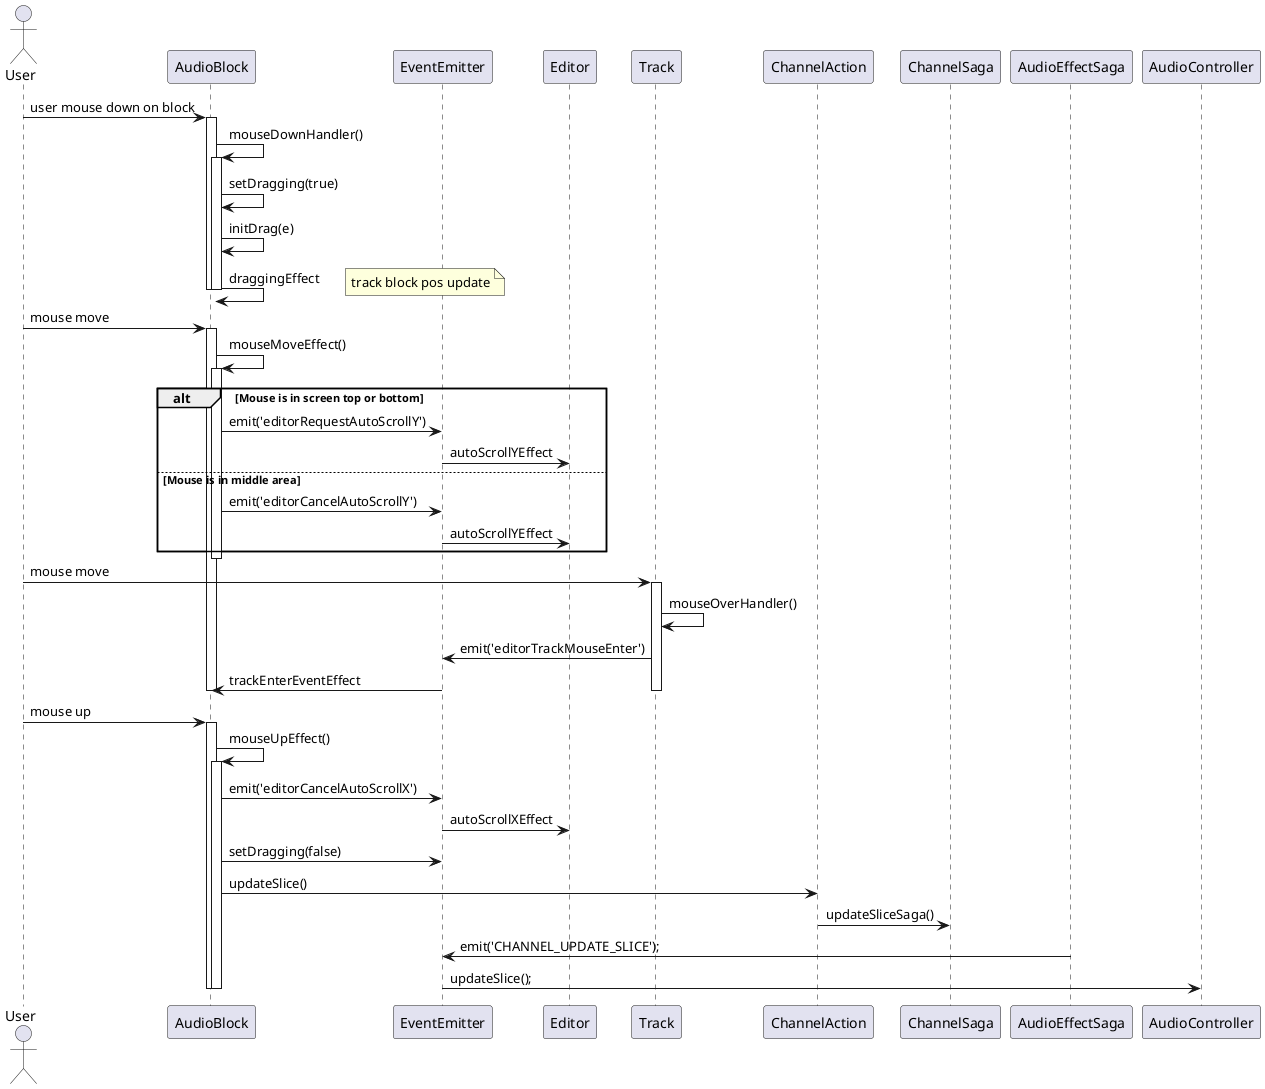 @startuml
actor User

User -> AudioBlock: user mouse down on block
activate AudioBlock
AudioBlock -> AudioBlock: mouseDownHandler()
activate AudioBlock
AudioBlock -> AudioBlock: setDragging(true)
AudioBlock -> AudioBlock: initDrag(e)
AudioBlock -> AudioBlock: draggingEffect
note right: track block pos update
deactivate AudioBlock
deactivate AudioBlock

User -> AudioBlock: mouse move
activate AudioBlock
AudioBlock -> AudioBlock: mouseMoveEffect()
activate AudioBlock
alt Mouse is in screen top or bottom
  AudioBlock -> EventEmitter: emit('editorRequestAutoScrollY')
  EventEmitter -> Editor: autoScrollYEffect
else Mouse is in middle area
  AudioBlock -> EventEmitter: emit('editorCancelAutoScrollY')
  EventEmitter -> Editor: autoScrollYEffect
end
deactivate AudioBlock

User -> Track: mouse move
activate Track
  Track -> Track: mouseOverHandler()
  Track -> EventEmitter: emit('editorTrackMouseEnter')
  EventEmitter -> AudioBlock: trackEnterEventEffect
deactivate Track
deactivate AudioBlock


User -> AudioBlock: mouse up
activate AudioBlock
AudioBlock -> AudioBlock: mouseUpEffect()
activate AudioBlock
  AudioBlock -> EventEmitter: emit('editorCancelAutoScrollX')
  EventEmitter -> Editor: autoScrollXEffect
  AudioBlock -> EventEmitter: setDragging(false)
  AudioBlock -> ChannelAction: updateSlice()
  ChannelAction -> ChannelSaga: updateSliceSaga()
  AudioEffectSaga -> EventEmitter: emit('CHANNEL_UPDATE_SLICE');
  EventEmitter -> AudioController: updateSlice();
deactivate AudioBlock
deactivate AudioBlock

@enduml
